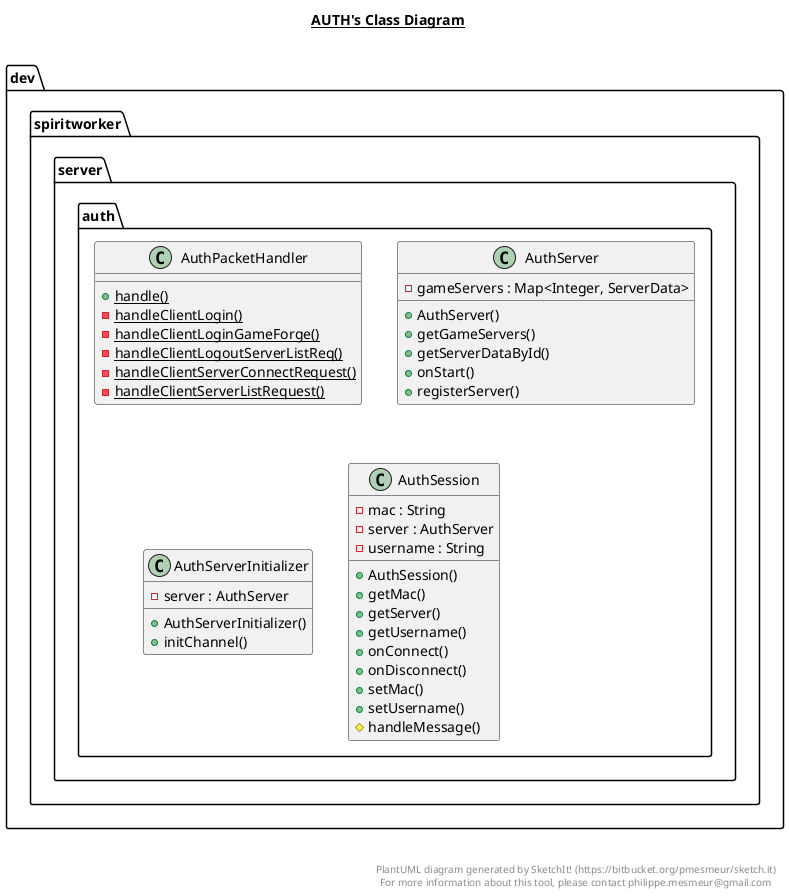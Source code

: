 @startuml

title __AUTH's Class Diagram__\n

  namespace dev.spiritworker {
    namespace server.auth {
      class dev.spiritworker.server.auth.AuthPacketHandler {
          {static} + handle()
          {static} - handleClientLogin()
          {static} - handleClientLoginGameForge()
          {static} - handleClientLogoutServerListReq()
          {static} - handleClientServerConnectRequest()
          {static} - handleClientServerListRequest()
      }
    }
  }
  

  namespace dev.spiritworker {
    namespace server.auth {
      class dev.spiritworker.server.auth.AuthServer {
          - gameServers : Map<Integer, ServerData>
          + AuthServer()
          + getGameServers()
          + getServerDataById()
          + onStart()
          + registerServer()
      }
    }
  }
  

  namespace dev.spiritworker {
    namespace server.auth {
      class dev.spiritworker.server.auth.AuthServerInitializer {
          - server : AuthServer
          + AuthServerInitializer()
          + initChannel()
      }
    }
  }
  

  namespace dev.spiritworker {
    namespace server.auth {
      class dev.spiritworker.server.auth.AuthSession {
          - mac : String
          - server : AuthServer
          - username : String
          + AuthSession()
          + getMac()
          + getServer()
          + getUsername()
          + onConnect()
          + onDisconnect()
          + setMac()
          + setUsername()
          # handleMessage()
      }
    }
  }
  



right footer


PlantUML diagram generated by SketchIt! (https://bitbucket.org/pmesmeur/sketch.it)
For more information about this tool, please contact philippe.mesmeur@gmail.com
endfooter

@enduml
